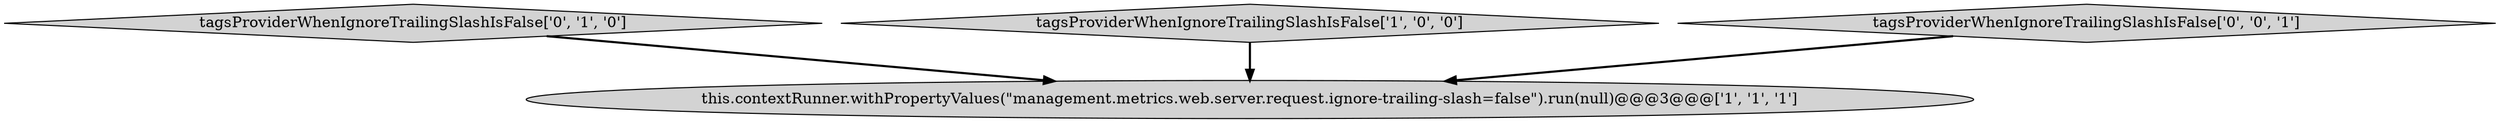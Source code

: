 digraph {
2 [style = filled, label = "tagsProviderWhenIgnoreTrailingSlashIsFalse['0', '1', '0']", fillcolor = lightgray, shape = diamond image = "AAA0AAABBB2BBB"];
1 [style = filled, label = "tagsProviderWhenIgnoreTrailingSlashIsFalse['1', '0', '0']", fillcolor = lightgray, shape = diamond image = "AAA0AAABBB1BBB"];
0 [style = filled, label = "this.contextRunner.withPropertyValues(\"management.metrics.web.server.request.ignore-trailing-slash=false\").run(null)@@@3@@@['1', '1', '1']", fillcolor = lightgray, shape = ellipse image = "AAA0AAABBB1BBB"];
3 [style = filled, label = "tagsProviderWhenIgnoreTrailingSlashIsFalse['0', '0', '1']", fillcolor = lightgray, shape = diamond image = "AAA0AAABBB3BBB"];
2->0 [style = bold, label=""];
3->0 [style = bold, label=""];
1->0 [style = bold, label=""];
}

